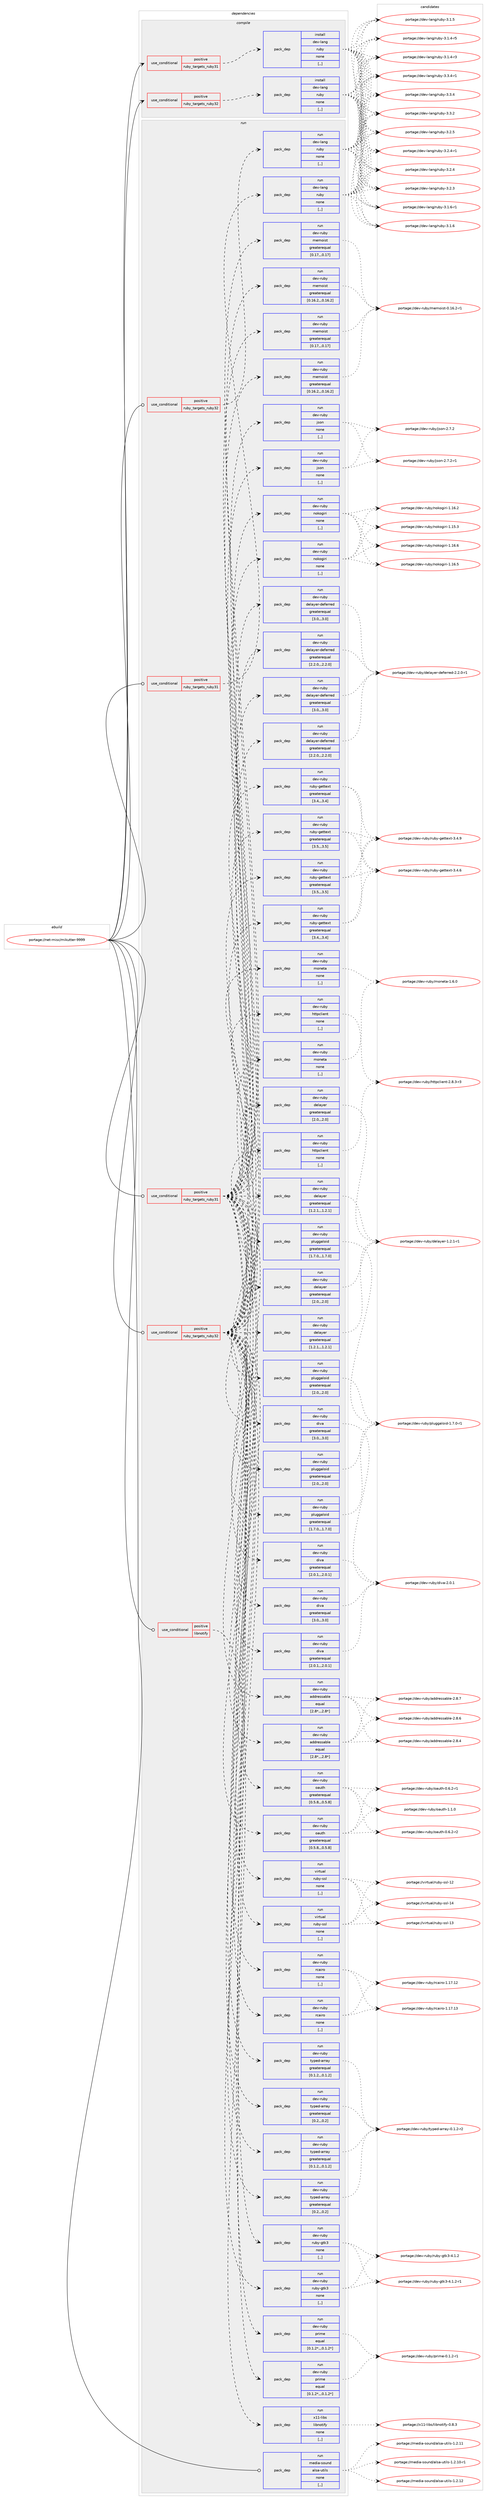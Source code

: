 digraph prolog {

# *************
# Graph options
# *************

newrank=true;
concentrate=true;
compound=true;
graph [rankdir=LR,fontname=Helvetica,fontsize=10,ranksep=1.5];#, ranksep=2.5, nodesep=0.2];
edge  [arrowhead=vee];
node  [fontname=Helvetica,fontsize=10];

# **********
# The ebuild
# **********

subgraph cluster_leftcol {
color=gray;
label=<<i>ebuild</i>>;
id [label="portage://net-misc/mikutter-9999", color=red, width=4, href="../net-misc/mikutter-9999.svg"];
}

# ****************
# The dependencies
# ****************

subgraph cluster_midcol {
color=gray;
label=<<i>dependencies</i>>;
subgraph cluster_compile {
fillcolor="#eeeeee";
style=filled;
label=<<i>compile</i>>;
subgraph cond97879 {
dependency371866 [label=<<TABLE BORDER="0" CELLBORDER="1" CELLSPACING="0" CELLPADDING="4"><TR><TD ROWSPAN="3" CELLPADDING="10">use_conditional</TD></TR><TR><TD>positive</TD></TR><TR><TD>ruby_targets_ruby31</TD></TR></TABLE>>, shape=none, color=red];
subgraph pack271323 {
dependency371867 [label=<<TABLE BORDER="0" CELLBORDER="1" CELLSPACING="0" CELLPADDING="4" WIDTH="220"><TR><TD ROWSPAN="6" CELLPADDING="30">pack_dep</TD></TR><TR><TD WIDTH="110">install</TD></TR><TR><TD>dev-lang</TD></TR><TR><TD>ruby</TD></TR><TR><TD>none</TD></TR><TR><TD>[,,]</TD></TR></TABLE>>, shape=none, color=blue];
}
dependency371866:e -> dependency371867:w [weight=20,style="dashed",arrowhead="vee"];
}
id:e -> dependency371866:w [weight=20,style="solid",arrowhead="vee"];
subgraph cond97880 {
dependency371868 [label=<<TABLE BORDER="0" CELLBORDER="1" CELLSPACING="0" CELLPADDING="4"><TR><TD ROWSPAN="3" CELLPADDING="10">use_conditional</TD></TR><TR><TD>positive</TD></TR><TR><TD>ruby_targets_ruby32</TD></TR></TABLE>>, shape=none, color=red];
subgraph pack271324 {
dependency371869 [label=<<TABLE BORDER="0" CELLBORDER="1" CELLSPACING="0" CELLPADDING="4" WIDTH="220"><TR><TD ROWSPAN="6" CELLPADDING="30">pack_dep</TD></TR><TR><TD WIDTH="110">install</TD></TR><TR><TD>dev-lang</TD></TR><TR><TD>ruby</TD></TR><TR><TD>none</TD></TR><TR><TD>[,,]</TD></TR></TABLE>>, shape=none, color=blue];
}
dependency371868:e -> dependency371869:w [weight=20,style="dashed",arrowhead="vee"];
}
id:e -> dependency371868:w [weight=20,style="solid",arrowhead="vee"];
}
subgraph cluster_compileandrun {
fillcolor="#eeeeee";
style=filled;
label=<<i>compile and run</i>>;
}
subgraph cluster_run {
fillcolor="#eeeeee";
style=filled;
label=<<i>run</i>>;
subgraph cond97881 {
dependency371870 [label=<<TABLE BORDER="0" CELLBORDER="1" CELLSPACING="0" CELLPADDING="4"><TR><TD ROWSPAN="3" CELLPADDING="10">use_conditional</TD></TR><TR><TD>positive</TD></TR><TR><TD>libnotify</TD></TR></TABLE>>, shape=none, color=red];
subgraph pack271325 {
dependency371871 [label=<<TABLE BORDER="0" CELLBORDER="1" CELLSPACING="0" CELLPADDING="4" WIDTH="220"><TR><TD ROWSPAN="6" CELLPADDING="30">pack_dep</TD></TR><TR><TD WIDTH="110">run</TD></TR><TR><TD>x11-libs</TD></TR><TR><TD>libnotify</TD></TR><TR><TD>none</TD></TR><TR><TD>[,,]</TD></TR></TABLE>>, shape=none, color=blue];
}
dependency371870:e -> dependency371871:w [weight=20,style="dashed",arrowhead="vee"];
}
id:e -> dependency371870:w [weight=20,style="solid",arrowhead="odot"];
subgraph cond97882 {
dependency371872 [label=<<TABLE BORDER="0" CELLBORDER="1" CELLSPACING="0" CELLPADDING="4"><TR><TD ROWSPAN="3" CELLPADDING="10">use_conditional</TD></TR><TR><TD>positive</TD></TR><TR><TD>ruby_targets_ruby31</TD></TR></TABLE>>, shape=none, color=red];
subgraph pack271326 {
dependency371873 [label=<<TABLE BORDER="0" CELLBORDER="1" CELLSPACING="0" CELLPADDING="4" WIDTH="220"><TR><TD ROWSPAN="6" CELLPADDING="30">pack_dep</TD></TR><TR><TD WIDTH="110">run</TD></TR><TR><TD>dev-lang</TD></TR><TR><TD>ruby</TD></TR><TR><TD>none</TD></TR><TR><TD>[,,]</TD></TR></TABLE>>, shape=none, color=blue];
}
dependency371872:e -> dependency371873:w [weight=20,style="dashed",arrowhead="vee"];
}
id:e -> dependency371872:w [weight=20,style="solid",arrowhead="odot"];
subgraph cond97883 {
dependency371874 [label=<<TABLE BORDER="0" CELLBORDER="1" CELLSPACING="0" CELLPADDING="4"><TR><TD ROWSPAN="3" CELLPADDING="10">use_conditional</TD></TR><TR><TD>positive</TD></TR><TR><TD>ruby_targets_ruby31</TD></TR></TABLE>>, shape=none, color=red];
subgraph pack271327 {
dependency371875 [label=<<TABLE BORDER="0" CELLBORDER="1" CELLSPACING="0" CELLPADDING="4" WIDTH="220"><TR><TD ROWSPAN="6" CELLPADDING="30">pack_dep</TD></TR><TR><TD WIDTH="110">run</TD></TR><TR><TD>dev-ruby</TD></TR><TR><TD>addressable</TD></TR><TR><TD>equal</TD></TR><TR><TD>[2.8*,,,2.8*]</TD></TR></TABLE>>, shape=none, color=blue];
}
dependency371874:e -> dependency371875:w [weight=20,style="dashed",arrowhead="vee"];
subgraph pack271328 {
dependency371876 [label=<<TABLE BORDER="0" CELLBORDER="1" CELLSPACING="0" CELLPADDING="4" WIDTH="220"><TR><TD ROWSPAN="6" CELLPADDING="30">pack_dep</TD></TR><TR><TD WIDTH="110">run</TD></TR><TR><TD>dev-ruby</TD></TR><TR><TD>delayer</TD></TR><TR><TD>greaterequal</TD></TR><TR><TD>[1.2.1,,,1.2.1]</TD></TR></TABLE>>, shape=none, color=blue];
}
dependency371874:e -> dependency371876:w [weight=20,style="dashed",arrowhead="vee"];
subgraph pack271329 {
dependency371877 [label=<<TABLE BORDER="0" CELLBORDER="1" CELLSPACING="0" CELLPADDING="4" WIDTH="220"><TR><TD ROWSPAN="6" CELLPADDING="30">pack_dep</TD></TR><TR><TD WIDTH="110">run</TD></TR><TR><TD>dev-ruby</TD></TR><TR><TD>delayer</TD></TR><TR><TD>greaterequal</TD></TR><TR><TD>[2.0,,,2.0]</TD></TR></TABLE>>, shape=none, color=blue];
}
dependency371874:e -> dependency371877:w [weight=20,style="dashed",arrowhead="vee"];
subgraph pack271330 {
dependency371878 [label=<<TABLE BORDER="0" CELLBORDER="1" CELLSPACING="0" CELLPADDING="4" WIDTH="220"><TR><TD ROWSPAN="6" CELLPADDING="30">pack_dep</TD></TR><TR><TD WIDTH="110">run</TD></TR><TR><TD>dev-ruby</TD></TR><TR><TD>delayer-deferred</TD></TR><TR><TD>greaterequal</TD></TR><TR><TD>[2.2.0,,,2.2.0]</TD></TR></TABLE>>, shape=none, color=blue];
}
dependency371874:e -> dependency371878:w [weight=20,style="dashed",arrowhead="vee"];
subgraph pack271331 {
dependency371879 [label=<<TABLE BORDER="0" CELLBORDER="1" CELLSPACING="0" CELLPADDING="4" WIDTH="220"><TR><TD ROWSPAN="6" CELLPADDING="30">pack_dep</TD></TR><TR><TD WIDTH="110">run</TD></TR><TR><TD>dev-ruby</TD></TR><TR><TD>delayer-deferred</TD></TR><TR><TD>greaterequal</TD></TR><TR><TD>[3.0,,,3.0]</TD></TR></TABLE>>, shape=none, color=blue];
}
dependency371874:e -> dependency371879:w [weight=20,style="dashed",arrowhead="vee"];
subgraph pack271332 {
dependency371880 [label=<<TABLE BORDER="0" CELLBORDER="1" CELLSPACING="0" CELLPADDING="4" WIDTH="220"><TR><TD ROWSPAN="6" CELLPADDING="30">pack_dep</TD></TR><TR><TD WIDTH="110">run</TD></TR><TR><TD>dev-ruby</TD></TR><TR><TD>diva</TD></TR><TR><TD>greaterequal</TD></TR><TR><TD>[2.0.1,,,2.0.1]</TD></TR></TABLE>>, shape=none, color=blue];
}
dependency371874:e -> dependency371880:w [weight=20,style="dashed",arrowhead="vee"];
subgraph pack271333 {
dependency371881 [label=<<TABLE BORDER="0" CELLBORDER="1" CELLSPACING="0" CELLPADDING="4" WIDTH="220"><TR><TD ROWSPAN="6" CELLPADDING="30">pack_dep</TD></TR><TR><TD WIDTH="110">run</TD></TR><TR><TD>dev-ruby</TD></TR><TR><TD>diva</TD></TR><TR><TD>greaterequal</TD></TR><TR><TD>[3.0,,,3.0]</TD></TR></TABLE>>, shape=none, color=blue];
}
dependency371874:e -> dependency371881:w [weight=20,style="dashed",arrowhead="vee"];
subgraph pack271334 {
dependency371882 [label=<<TABLE BORDER="0" CELLBORDER="1" CELLSPACING="0" CELLPADDING="4" WIDTH="220"><TR><TD ROWSPAN="6" CELLPADDING="30">pack_dep</TD></TR><TR><TD WIDTH="110">run</TD></TR><TR><TD>dev-ruby</TD></TR><TR><TD>httpclient</TD></TR><TR><TD>none</TD></TR><TR><TD>[,,]</TD></TR></TABLE>>, shape=none, color=blue];
}
dependency371874:e -> dependency371882:w [weight=20,style="dashed",arrowhead="vee"];
subgraph pack271335 {
dependency371883 [label=<<TABLE BORDER="0" CELLBORDER="1" CELLSPACING="0" CELLPADDING="4" WIDTH="220"><TR><TD ROWSPAN="6" CELLPADDING="30">pack_dep</TD></TR><TR><TD WIDTH="110">run</TD></TR><TR><TD>dev-ruby</TD></TR><TR><TD>json</TD></TR><TR><TD>none</TD></TR><TR><TD>[,,]</TD></TR></TABLE>>, shape=none, color=blue];
}
dependency371874:e -> dependency371883:w [weight=20,style="dashed",arrowhead="vee"];
subgraph pack271336 {
dependency371884 [label=<<TABLE BORDER="0" CELLBORDER="1" CELLSPACING="0" CELLPADDING="4" WIDTH="220"><TR><TD ROWSPAN="6" CELLPADDING="30">pack_dep</TD></TR><TR><TD WIDTH="110">run</TD></TR><TR><TD>dev-ruby</TD></TR><TR><TD>memoist</TD></TR><TR><TD>greaterequal</TD></TR><TR><TD>[0.16.2,,,0.16.2]</TD></TR></TABLE>>, shape=none, color=blue];
}
dependency371874:e -> dependency371884:w [weight=20,style="dashed",arrowhead="vee"];
subgraph pack271337 {
dependency371885 [label=<<TABLE BORDER="0" CELLBORDER="1" CELLSPACING="0" CELLPADDING="4" WIDTH="220"><TR><TD ROWSPAN="6" CELLPADDING="30">pack_dep</TD></TR><TR><TD WIDTH="110">run</TD></TR><TR><TD>dev-ruby</TD></TR><TR><TD>memoist</TD></TR><TR><TD>greaterequal</TD></TR><TR><TD>[0.17,,,0.17]</TD></TR></TABLE>>, shape=none, color=blue];
}
dependency371874:e -> dependency371885:w [weight=20,style="dashed",arrowhead="vee"];
subgraph pack271338 {
dependency371886 [label=<<TABLE BORDER="0" CELLBORDER="1" CELLSPACING="0" CELLPADDING="4" WIDTH="220"><TR><TD ROWSPAN="6" CELLPADDING="30">pack_dep</TD></TR><TR><TD WIDTH="110">run</TD></TR><TR><TD>dev-ruby</TD></TR><TR><TD>moneta</TD></TR><TR><TD>none</TD></TR><TR><TD>[,,]</TD></TR></TABLE>>, shape=none, color=blue];
}
dependency371874:e -> dependency371886:w [weight=20,style="dashed",arrowhead="vee"];
subgraph pack271339 {
dependency371887 [label=<<TABLE BORDER="0" CELLBORDER="1" CELLSPACING="0" CELLPADDING="4" WIDTH="220"><TR><TD ROWSPAN="6" CELLPADDING="30">pack_dep</TD></TR><TR><TD WIDTH="110">run</TD></TR><TR><TD>dev-ruby</TD></TR><TR><TD>nokogiri</TD></TR><TR><TD>none</TD></TR><TR><TD>[,,]</TD></TR></TABLE>>, shape=none, color=blue];
}
dependency371874:e -> dependency371887:w [weight=20,style="dashed",arrowhead="vee"];
subgraph pack271340 {
dependency371888 [label=<<TABLE BORDER="0" CELLBORDER="1" CELLSPACING="0" CELLPADDING="4" WIDTH="220"><TR><TD ROWSPAN="6" CELLPADDING="30">pack_dep</TD></TR><TR><TD WIDTH="110">run</TD></TR><TR><TD>dev-ruby</TD></TR><TR><TD>oauth</TD></TR><TR><TD>greaterequal</TD></TR><TR><TD>[0.5.8,,,0.5.8]</TD></TR></TABLE>>, shape=none, color=blue];
}
dependency371874:e -> dependency371888:w [weight=20,style="dashed",arrowhead="vee"];
subgraph pack271341 {
dependency371889 [label=<<TABLE BORDER="0" CELLBORDER="1" CELLSPACING="0" CELLPADDING="4" WIDTH="220"><TR><TD ROWSPAN="6" CELLPADDING="30">pack_dep</TD></TR><TR><TD WIDTH="110">run</TD></TR><TR><TD>dev-ruby</TD></TR><TR><TD>pluggaloid</TD></TR><TR><TD>greaterequal</TD></TR><TR><TD>[1.7.0,,,1.7.0]</TD></TR></TABLE>>, shape=none, color=blue];
}
dependency371874:e -> dependency371889:w [weight=20,style="dashed",arrowhead="vee"];
subgraph pack271342 {
dependency371890 [label=<<TABLE BORDER="0" CELLBORDER="1" CELLSPACING="0" CELLPADDING="4" WIDTH="220"><TR><TD ROWSPAN="6" CELLPADDING="30">pack_dep</TD></TR><TR><TD WIDTH="110">run</TD></TR><TR><TD>dev-ruby</TD></TR><TR><TD>pluggaloid</TD></TR><TR><TD>greaterequal</TD></TR><TR><TD>[2.0,,,2.0]</TD></TR></TABLE>>, shape=none, color=blue];
}
dependency371874:e -> dependency371890:w [weight=20,style="dashed",arrowhead="vee"];
subgraph pack271343 {
dependency371891 [label=<<TABLE BORDER="0" CELLBORDER="1" CELLSPACING="0" CELLPADDING="4" WIDTH="220"><TR><TD ROWSPAN="6" CELLPADDING="30">pack_dep</TD></TR><TR><TD WIDTH="110">run</TD></TR><TR><TD>dev-ruby</TD></TR><TR><TD>prime</TD></TR><TR><TD>equal</TD></TR><TR><TD>[0.1.2*,,,0.1.2*]</TD></TR></TABLE>>, shape=none, color=blue];
}
dependency371874:e -> dependency371891:w [weight=20,style="dashed",arrowhead="vee"];
subgraph pack271344 {
dependency371892 [label=<<TABLE BORDER="0" CELLBORDER="1" CELLSPACING="0" CELLPADDING="4" WIDTH="220"><TR><TD ROWSPAN="6" CELLPADDING="30">pack_dep</TD></TR><TR><TD WIDTH="110">run</TD></TR><TR><TD>dev-ruby</TD></TR><TR><TD>rcairo</TD></TR><TR><TD>none</TD></TR><TR><TD>[,,]</TD></TR></TABLE>>, shape=none, color=blue];
}
dependency371874:e -> dependency371892:w [weight=20,style="dashed",arrowhead="vee"];
subgraph pack271345 {
dependency371893 [label=<<TABLE BORDER="0" CELLBORDER="1" CELLSPACING="0" CELLPADDING="4" WIDTH="220"><TR><TD ROWSPAN="6" CELLPADDING="30">pack_dep</TD></TR><TR><TD WIDTH="110">run</TD></TR><TR><TD>dev-ruby</TD></TR><TR><TD>ruby-gettext</TD></TR><TR><TD>greaterequal</TD></TR><TR><TD>[3.4,,,3.4]</TD></TR></TABLE>>, shape=none, color=blue];
}
dependency371874:e -> dependency371893:w [weight=20,style="dashed",arrowhead="vee"];
subgraph pack271346 {
dependency371894 [label=<<TABLE BORDER="0" CELLBORDER="1" CELLSPACING="0" CELLPADDING="4" WIDTH="220"><TR><TD ROWSPAN="6" CELLPADDING="30">pack_dep</TD></TR><TR><TD WIDTH="110">run</TD></TR><TR><TD>dev-ruby</TD></TR><TR><TD>ruby-gettext</TD></TR><TR><TD>greaterequal</TD></TR><TR><TD>[3.5,,,3.5]</TD></TR></TABLE>>, shape=none, color=blue];
}
dependency371874:e -> dependency371894:w [weight=20,style="dashed",arrowhead="vee"];
subgraph pack271347 {
dependency371895 [label=<<TABLE BORDER="0" CELLBORDER="1" CELLSPACING="0" CELLPADDING="4" WIDTH="220"><TR><TD ROWSPAN="6" CELLPADDING="30">pack_dep</TD></TR><TR><TD WIDTH="110">run</TD></TR><TR><TD>dev-ruby</TD></TR><TR><TD>ruby-gtk3</TD></TR><TR><TD>none</TD></TR><TR><TD>[,,]</TD></TR></TABLE>>, shape=none, color=blue];
}
dependency371874:e -> dependency371895:w [weight=20,style="dashed",arrowhead="vee"];
subgraph pack271348 {
dependency371896 [label=<<TABLE BORDER="0" CELLBORDER="1" CELLSPACING="0" CELLPADDING="4" WIDTH="220"><TR><TD ROWSPAN="6" CELLPADDING="30">pack_dep</TD></TR><TR><TD WIDTH="110">run</TD></TR><TR><TD>dev-ruby</TD></TR><TR><TD>typed-array</TD></TR><TR><TD>greaterequal</TD></TR><TR><TD>[0.1.2,,,0.1.2]</TD></TR></TABLE>>, shape=none, color=blue];
}
dependency371874:e -> dependency371896:w [weight=20,style="dashed",arrowhead="vee"];
subgraph pack271349 {
dependency371897 [label=<<TABLE BORDER="0" CELLBORDER="1" CELLSPACING="0" CELLPADDING="4" WIDTH="220"><TR><TD ROWSPAN="6" CELLPADDING="30">pack_dep</TD></TR><TR><TD WIDTH="110">run</TD></TR><TR><TD>dev-ruby</TD></TR><TR><TD>typed-array</TD></TR><TR><TD>greaterequal</TD></TR><TR><TD>[0.2,,,0.2]</TD></TR></TABLE>>, shape=none, color=blue];
}
dependency371874:e -> dependency371897:w [weight=20,style="dashed",arrowhead="vee"];
subgraph pack271350 {
dependency371898 [label=<<TABLE BORDER="0" CELLBORDER="1" CELLSPACING="0" CELLPADDING="4" WIDTH="220"><TR><TD ROWSPAN="6" CELLPADDING="30">pack_dep</TD></TR><TR><TD WIDTH="110">run</TD></TR><TR><TD>virtual</TD></TR><TR><TD>ruby-ssl</TD></TR><TR><TD>none</TD></TR><TR><TD>[,,]</TD></TR></TABLE>>, shape=none, color=blue];
}
dependency371874:e -> dependency371898:w [weight=20,style="dashed",arrowhead="vee"];
}
id:e -> dependency371874:w [weight=20,style="solid",arrowhead="odot"];
subgraph cond97884 {
dependency371899 [label=<<TABLE BORDER="0" CELLBORDER="1" CELLSPACING="0" CELLPADDING="4"><TR><TD ROWSPAN="3" CELLPADDING="10">use_conditional</TD></TR><TR><TD>positive</TD></TR><TR><TD>ruby_targets_ruby32</TD></TR></TABLE>>, shape=none, color=red];
subgraph pack271351 {
dependency371900 [label=<<TABLE BORDER="0" CELLBORDER="1" CELLSPACING="0" CELLPADDING="4" WIDTH="220"><TR><TD ROWSPAN="6" CELLPADDING="30">pack_dep</TD></TR><TR><TD WIDTH="110">run</TD></TR><TR><TD>dev-lang</TD></TR><TR><TD>ruby</TD></TR><TR><TD>none</TD></TR><TR><TD>[,,]</TD></TR></TABLE>>, shape=none, color=blue];
}
dependency371899:e -> dependency371900:w [weight=20,style="dashed",arrowhead="vee"];
}
id:e -> dependency371899:w [weight=20,style="solid",arrowhead="odot"];
subgraph cond97885 {
dependency371901 [label=<<TABLE BORDER="0" CELLBORDER="1" CELLSPACING="0" CELLPADDING="4"><TR><TD ROWSPAN="3" CELLPADDING="10">use_conditional</TD></TR><TR><TD>positive</TD></TR><TR><TD>ruby_targets_ruby32</TD></TR></TABLE>>, shape=none, color=red];
subgraph pack271352 {
dependency371902 [label=<<TABLE BORDER="0" CELLBORDER="1" CELLSPACING="0" CELLPADDING="4" WIDTH="220"><TR><TD ROWSPAN="6" CELLPADDING="30">pack_dep</TD></TR><TR><TD WIDTH="110">run</TD></TR><TR><TD>dev-ruby</TD></TR><TR><TD>addressable</TD></TR><TR><TD>equal</TD></TR><TR><TD>[2.8*,,,2.8*]</TD></TR></TABLE>>, shape=none, color=blue];
}
dependency371901:e -> dependency371902:w [weight=20,style="dashed",arrowhead="vee"];
subgraph pack271353 {
dependency371903 [label=<<TABLE BORDER="0" CELLBORDER="1" CELLSPACING="0" CELLPADDING="4" WIDTH="220"><TR><TD ROWSPAN="6" CELLPADDING="30">pack_dep</TD></TR><TR><TD WIDTH="110">run</TD></TR><TR><TD>dev-ruby</TD></TR><TR><TD>delayer</TD></TR><TR><TD>greaterequal</TD></TR><TR><TD>[1.2.1,,,1.2.1]</TD></TR></TABLE>>, shape=none, color=blue];
}
dependency371901:e -> dependency371903:w [weight=20,style="dashed",arrowhead="vee"];
subgraph pack271354 {
dependency371904 [label=<<TABLE BORDER="0" CELLBORDER="1" CELLSPACING="0" CELLPADDING="4" WIDTH="220"><TR><TD ROWSPAN="6" CELLPADDING="30">pack_dep</TD></TR><TR><TD WIDTH="110">run</TD></TR><TR><TD>dev-ruby</TD></TR><TR><TD>delayer</TD></TR><TR><TD>greaterequal</TD></TR><TR><TD>[2.0,,,2.0]</TD></TR></TABLE>>, shape=none, color=blue];
}
dependency371901:e -> dependency371904:w [weight=20,style="dashed",arrowhead="vee"];
subgraph pack271355 {
dependency371905 [label=<<TABLE BORDER="0" CELLBORDER="1" CELLSPACING="0" CELLPADDING="4" WIDTH="220"><TR><TD ROWSPAN="6" CELLPADDING="30">pack_dep</TD></TR><TR><TD WIDTH="110">run</TD></TR><TR><TD>dev-ruby</TD></TR><TR><TD>delayer-deferred</TD></TR><TR><TD>greaterequal</TD></TR><TR><TD>[2.2.0,,,2.2.0]</TD></TR></TABLE>>, shape=none, color=blue];
}
dependency371901:e -> dependency371905:w [weight=20,style="dashed",arrowhead="vee"];
subgraph pack271356 {
dependency371906 [label=<<TABLE BORDER="0" CELLBORDER="1" CELLSPACING="0" CELLPADDING="4" WIDTH="220"><TR><TD ROWSPAN="6" CELLPADDING="30">pack_dep</TD></TR><TR><TD WIDTH="110">run</TD></TR><TR><TD>dev-ruby</TD></TR><TR><TD>delayer-deferred</TD></TR><TR><TD>greaterequal</TD></TR><TR><TD>[3.0,,,3.0]</TD></TR></TABLE>>, shape=none, color=blue];
}
dependency371901:e -> dependency371906:w [weight=20,style="dashed",arrowhead="vee"];
subgraph pack271357 {
dependency371907 [label=<<TABLE BORDER="0" CELLBORDER="1" CELLSPACING="0" CELLPADDING="4" WIDTH="220"><TR><TD ROWSPAN="6" CELLPADDING="30">pack_dep</TD></TR><TR><TD WIDTH="110">run</TD></TR><TR><TD>dev-ruby</TD></TR><TR><TD>diva</TD></TR><TR><TD>greaterequal</TD></TR><TR><TD>[2.0.1,,,2.0.1]</TD></TR></TABLE>>, shape=none, color=blue];
}
dependency371901:e -> dependency371907:w [weight=20,style="dashed",arrowhead="vee"];
subgraph pack271358 {
dependency371908 [label=<<TABLE BORDER="0" CELLBORDER="1" CELLSPACING="0" CELLPADDING="4" WIDTH="220"><TR><TD ROWSPAN="6" CELLPADDING="30">pack_dep</TD></TR><TR><TD WIDTH="110">run</TD></TR><TR><TD>dev-ruby</TD></TR><TR><TD>diva</TD></TR><TR><TD>greaterequal</TD></TR><TR><TD>[3.0,,,3.0]</TD></TR></TABLE>>, shape=none, color=blue];
}
dependency371901:e -> dependency371908:w [weight=20,style="dashed",arrowhead="vee"];
subgraph pack271359 {
dependency371909 [label=<<TABLE BORDER="0" CELLBORDER="1" CELLSPACING="0" CELLPADDING="4" WIDTH="220"><TR><TD ROWSPAN="6" CELLPADDING="30">pack_dep</TD></TR><TR><TD WIDTH="110">run</TD></TR><TR><TD>dev-ruby</TD></TR><TR><TD>httpclient</TD></TR><TR><TD>none</TD></TR><TR><TD>[,,]</TD></TR></TABLE>>, shape=none, color=blue];
}
dependency371901:e -> dependency371909:w [weight=20,style="dashed",arrowhead="vee"];
subgraph pack271360 {
dependency371910 [label=<<TABLE BORDER="0" CELLBORDER="1" CELLSPACING="0" CELLPADDING="4" WIDTH="220"><TR><TD ROWSPAN="6" CELLPADDING="30">pack_dep</TD></TR><TR><TD WIDTH="110">run</TD></TR><TR><TD>dev-ruby</TD></TR><TR><TD>json</TD></TR><TR><TD>none</TD></TR><TR><TD>[,,]</TD></TR></TABLE>>, shape=none, color=blue];
}
dependency371901:e -> dependency371910:w [weight=20,style="dashed",arrowhead="vee"];
subgraph pack271361 {
dependency371911 [label=<<TABLE BORDER="0" CELLBORDER="1" CELLSPACING="0" CELLPADDING="4" WIDTH="220"><TR><TD ROWSPAN="6" CELLPADDING="30">pack_dep</TD></TR><TR><TD WIDTH="110">run</TD></TR><TR><TD>dev-ruby</TD></TR><TR><TD>memoist</TD></TR><TR><TD>greaterequal</TD></TR><TR><TD>[0.16.2,,,0.16.2]</TD></TR></TABLE>>, shape=none, color=blue];
}
dependency371901:e -> dependency371911:w [weight=20,style="dashed",arrowhead="vee"];
subgraph pack271362 {
dependency371912 [label=<<TABLE BORDER="0" CELLBORDER="1" CELLSPACING="0" CELLPADDING="4" WIDTH="220"><TR><TD ROWSPAN="6" CELLPADDING="30">pack_dep</TD></TR><TR><TD WIDTH="110">run</TD></TR><TR><TD>dev-ruby</TD></TR><TR><TD>memoist</TD></TR><TR><TD>greaterequal</TD></TR><TR><TD>[0.17,,,0.17]</TD></TR></TABLE>>, shape=none, color=blue];
}
dependency371901:e -> dependency371912:w [weight=20,style="dashed",arrowhead="vee"];
subgraph pack271363 {
dependency371913 [label=<<TABLE BORDER="0" CELLBORDER="1" CELLSPACING="0" CELLPADDING="4" WIDTH="220"><TR><TD ROWSPAN="6" CELLPADDING="30">pack_dep</TD></TR><TR><TD WIDTH="110">run</TD></TR><TR><TD>dev-ruby</TD></TR><TR><TD>moneta</TD></TR><TR><TD>none</TD></TR><TR><TD>[,,]</TD></TR></TABLE>>, shape=none, color=blue];
}
dependency371901:e -> dependency371913:w [weight=20,style="dashed",arrowhead="vee"];
subgraph pack271364 {
dependency371914 [label=<<TABLE BORDER="0" CELLBORDER="1" CELLSPACING="0" CELLPADDING="4" WIDTH="220"><TR><TD ROWSPAN="6" CELLPADDING="30">pack_dep</TD></TR><TR><TD WIDTH="110">run</TD></TR><TR><TD>dev-ruby</TD></TR><TR><TD>nokogiri</TD></TR><TR><TD>none</TD></TR><TR><TD>[,,]</TD></TR></TABLE>>, shape=none, color=blue];
}
dependency371901:e -> dependency371914:w [weight=20,style="dashed",arrowhead="vee"];
subgraph pack271365 {
dependency371915 [label=<<TABLE BORDER="0" CELLBORDER="1" CELLSPACING="0" CELLPADDING="4" WIDTH="220"><TR><TD ROWSPAN="6" CELLPADDING="30">pack_dep</TD></TR><TR><TD WIDTH="110">run</TD></TR><TR><TD>dev-ruby</TD></TR><TR><TD>oauth</TD></TR><TR><TD>greaterequal</TD></TR><TR><TD>[0.5.8,,,0.5.8]</TD></TR></TABLE>>, shape=none, color=blue];
}
dependency371901:e -> dependency371915:w [weight=20,style="dashed",arrowhead="vee"];
subgraph pack271366 {
dependency371916 [label=<<TABLE BORDER="0" CELLBORDER="1" CELLSPACING="0" CELLPADDING="4" WIDTH="220"><TR><TD ROWSPAN="6" CELLPADDING="30">pack_dep</TD></TR><TR><TD WIDTH="110">run</TD></TR><TR><TD>dev-ruby</TD></TR><TR><TD>pluggaloid</TD></TR><TR><TD>greaterequal</TD></TR><TR><TD>[1.7.0,,,1.7.0]</TD></TR></TABLE>>, shape=none, color=blue];
}
dependency371901:e -> dependency371916:w [weight=20,style="dashed",arrowhead="vee"];
subgraph pack271367 {
dependency371917 [label=<<TABLE BORDER="0" CELLBORDER="1" CELLSPACING="0" CELLPADDING="4" WIDTH="220"><TR><TD ROWSPAN="6" CELLPADDING="30">pack_dep</TD></TR><TR><TD WIDTH="110">run</TD></TR><TR><TD>dev-ruby</TD></TR><TR><TD>pluggaloid</TD></TR><TR><TD>greaterequal</TD></TR><TR><TD>[2.0,,,2.0]</TD></TR></TABLE>>, shape=none, color=blue];
}
dependency371901:e -> dependency371917:w [weight=20,style="dashed",arrowhead="vee"];
subgraph pack271368 {
dependency371918 [label=<<TABLE BORDER="0" CELLBORDER="1" CELLSPACING="0" CELLPADDING="4" WIDTH="220"><TR><TD ROWSPAN="6" CELLPADDING="30">pack_dep</TD></TR><TR><TD WIDTH="110">run</TD></TR><TR><TD>dev-ruby</TD></TR><TR><TD>prime</TD></TR><TR><TD>equal</TD></TR><TR><TD>[0.1.2*,,,0.1.2*]</TD></TR></TABLE>>, shape=none, color=blue];
}
dependency371901:e -> dependency371918:w [weight=20,style="dashed",arrowhead="vee"];
subgraph pack271369 {
dependency371919 [label=<<TABLE BORDER="0" CELLBORDER="1" CELLSPACING="0" CELLPADDING="4" WIDTH="220"><TR><TD ROWSPAN="6" CELLPADDING="30">pack_dep</TD></TR><TR><TD WIDTH="110">run</TD></TR><TR><TD>dev-ruby</TD></TR><TR><TD>rcairo</TD></TR><TR><TD>none</TD></TR><TR><TD>[,,]</TD></TR></TABLE>>, shape=none, color=blue];
}
dependency371901:e -> dependency371919:w [weight=20,style="dashed",arrowhead="vee"];
subgraph pack271370 {
dependency371920 [label=<<TABLE BORDER="0" CELLBORDER="1" CELLSPACING="0" CELLPADDING="4" WIDTH="220"><TR><TD ROWSPAN="6" CELLPADDING="30">pack_dep</TD></TR><TR><TD WIDTH="110">run</TD></TR><TR><TD>dev-ruby</TD></TR><TR><TD>ruby-gettext</TD></TR><TR><TD>greaterequal</TD></TR><TR><TD>[3.4,,,3.4]</TD></TR></TABLE>>, shape=none, color=blue];
}
dependency371901:e -> dependency371920:w [weight=20,style="dashed",arrowhead="vee"];
subgraph pack271371 {
dependency371921 [label=<<TABLE BORDER="0" CELLBORDER="1" CELLSPACING="0" CELLPADDING="4" WIDTH="220"><TR><TD ROWSPAN="6" CELLPADDING="30">pack_dep</TD></TR><TR><TD WIDTH="110">run</TD></TR><TR><TD>dev-ruby</TD></TR><TR><TD>ruby-gettext</TD></TR><TR><TD>greaterequal</TD></TR><TR><TD>[3.5,,,3.5]</TD></TR></TABLE>>, shape=none, color=blue];
}
dependency371901:e -> dependency371921:w [weight=20,style="dashed",arrowhead="vee"];
subgraph pack271372 {
dependency371922 [label=<<TABLE BORDER="0" CELLBORDER="1" CELLSPACING="0" CELLPADDING="4" WIDTH="220"><TR><TD ROWSPAN="6" CELLPADDING="30">pack_dep</TD></TR><TR><TD WIDTH="110">run</TD></TR><TR><TD>dev-ruby</TD></TR><TR><TD>ruby-gtk3</TD></TR><TR><TD>none</TD></TR><TR><TD>[,,]</TD></TR></TABLE>>, shape=none, color=blue];
}
dependency371901:e -> dependency371922:w [weight=20,style="dashed",arrowhead="vee"];
subgraph pack271373 {
dependency371923 [label=<<TABLE BORDER="0" CELLBORDER="1" CELLSPACING="0" CELLPADDING="4" WIDTH="220"><TR><TD ROWSPAN="6" CELLPADDING="30">pack_dep</TD></TR><TR><TD WIDTH="110">run</TD></TR><TR><TD>dev-ruby</TD></TR><TR><TD>typed-array</TD></TR><TR><TD>greaterequal</TD></TR><TR><TD>[0.1.2,,,0.1.2]</TD></TR></TABLE>>, shape=none, color=blue];
}
dependency371901:e -> dependency371923:w [weight=20,style="dashed",arrowhead="vee"];
subgraph pack271374 {
dependency371924 [label=<<TABLE BORDER="0" CELLBORDER="1" CELLSPACING="0" CELLPADDING="4" WIDTH="220"><TR><TD ROWSPAN="6" CELLPADDING="30">pack_dep</TD></TR><TR><TD WIDTH="110">run</TD></TR><TR><TD>dev-ruby</TD></TR><TR><TD>typed-array</TD></TR><TR><TD>greaterequal</TD></TR><TR><TD>[0.2,,,0.2]</TD></TR></TABLE>>, shape=none, color=blue];
}
dependency371901:e -> dependency371924:w [weight=20,style="dashed",arrowhead="vee"];
subgraph pack271375 {
dependency371925 [label=<<TABLE BORDER="0" CELLBORDER="1" CELLSPACING="0" CELLPADDING="4" WIDTH="220"><TR><TD ROWSPAN="6" CELLPADDING="30">pack_dep</TD></TR><TR><TD WIDTH="110">run</TD></TR><TR><TD>virtual</TD></TR><TR><TD>ruby-ssl</TD></TR><TR><TD>none</TD></TR><TR><TD>[,,]</TD></TR></TABLE>>, shape=none, color=blue];
}
dependency371901:e -> dependency371925:w [weight=20,style="dashed",arrowhead="vee"];
}
id:e -> dependency371901:w [weight=20,style="solid",arrowhead="odot"];
subgraph pack271376 {
dependency371926 [label=<<TABLE BORDER="0" CELLBORDER="1" CELLSPACING="0" CELLPADDING="4" WIDTH="220"><TR><TD ROWSPAN="6" CELLPADDING="30">pack_dep</TD></TR><TR><TD WIDTH="110">run</TD></TR><TR><TD>media-sound</TD></TR><TR><TD>alsa-utils</TD></TR><TR><TD>none</TD></TR><TR><TD>[,,]</TD></TR></TABLE>>, shape=none, color=blue];
}
id:e -> dependency371926:w [weight=20,style="solid",arrowhead="odot"];
}
}

# **************
# The candidates
# **************

subgraph cluster_choices {
rank=same;
color=gray;
label=<<i>candidates</i>>;

subgraph choice271323 {
color=black;
nodesep=1;
choice100101118451089711010347114117981214551465146524511449 [label="portage://dev-lang/ruby-3.3.4-r1", color=red, width=4,href="../dev-lang/ruby-3.3.4-r1.svg"];
choice10010111845108971101034711411798121455146514652 [label="portage://dev-lang/ruby-3.3.4", color=red, width=4,href="../dev-lang/ruby-3.3.4.svg"];
choice10010111845108971101034711411798121455146514650 [label="portage://dev-lang/ruby-3.3.2", color=red, width=4,href="../dev-lang/ruby-3.3.2.svg"];
choice10010111845108971101034711411798121455146504653 [label="portage://dev-lang/ruby-3.2.5", color=red, width=4,href="../dev-lang/ruby-3.2.5.svg"];
choice100101118451089711010347114117981214551465046524511449 [label="portage://dev-lang/ruby-3.2.4-r1", color=red, width=4,href="../dev-lang/ruby-3.2.4-r1.svg"];
choice10010111845108971101034711411798121455146504652 [label="portage://dev-lang/ruby-3.2.4", color=red, width=4,href="../dev-lang/ruby-3.2.4.svg"];
choice10010111845108971101034711411798121455146504651 [label="portage://dev-lang/ruby-3.2.3", color=red, width=4,href="../dev-lang/ruby-3.2.3.svg"];
choice100101118451089711010347114117981214551464946544511449 [label="portage://dev-lang/ruby-3.1.6-r1", color=red, width=4,href="../dev-lang/ruby-3.1.6-r1.svg"];
choice10010111845108971101034711411798121455146494654 [label="portage://dev-lang/ruby-3.1.6", color=red, width=4,href="../dev-lang/ruby-3.1.6.svg"];
choice10010111845108971101034711411798121455146494653 [label="portage://dev-lang/ruby-3.1.5", color=red, width=4,href="../dev-lang/ruby-3.1.5.svg"];
choice100101118451089711010347114117981214551464946524511453 [label="portage://dev-lang/ruby-3.1.4-r5", color=red, width=4,href="../dev-lang/ruby-3.1.4-r5.svg"];
choice100101118451089711010347114117981214551464946524511451 [label="portage://dev-lang/ruby-3.1.4-r3", color=red, width=4,href="../dev-lang/ruby-3.1.4-r3.svg"];
dependency371867:e -> choice100101118451089711010347114117981214551465146524511449:w [style=dotted,weight="100"];
dependency371867:e -> choice10010111845108971101034711411798121455146514652:w [style=dotted,weight="100"];
dependency371867:e -> choice10010111845108971101034711411798121455146514650:w [style=dotted,weight="100"];
dependency371867:e -> choice10010111845108971101034711411798121455146504653:w [style=dotted,weight="100"];
dependency371867:e -> choice100101118451089711010347114117981214551465046524511449:w [style=dotted,weight="100"];
dependency371867:e -> choice10010111845108971101034711411798121455146504652:w [style=dotted,weight="100"];
dependency371867:e -> choice10010111845108971101034711411798121455146504651:w [style=dotted,weight="100"];
dependency371867:e -> choice100101118451089711010347114117981214551464946544511449:w [style=dotted,weight="100"];
dependency371867:e -> choice10010111845108971101034711411798121455146494654:w [style=dotted,weight="100"];
dependency371867:e -> choice10010111845108971101034711411798121455146494653:w [style=dotted,weight="100"];
dependency371867:e -> choice100101118451089711010347114117981214551464946524511453:w [style=dotted,weight="100"];
dependency371867:e -> choice100101118451089711010347114117981214551464946524511451:w [style=dotted,weight="100"];
}
subgraph choice271324 {
color=black;
nodesep=1;
choice100101118451089711010347114117981214551465146524511449 [label="portage://dev-lang/ruby-3.3.4-r1", color=red, width=4,href="../dev-lang/ruby-3.3.4-r1.svg"];
choice10010111845108971101034711411798121455146514652 [label="portage://dev-lang/ruby-3.3.4", color=red, width=4,href="../dev-lang/ruby-3.3.4.svg"];
choice10010111845108971101034711411798121455146514650 [label="portage://dev-lang/ruby-3.3.2", color=red, width=4,href="../dev-lang/ruby-3.3.2.svg"];
choice10010111845108971101034711411798121455146504653 [label="portage://dev-lang/ruby-3.2.5", color=red, width=4,href="../dev-lang/ruby-3.2.5.svg"];
choice100101118451089711010347114117981214551465046524511449 [label="portage://dev-lang/ruby-3.2.4-r1", color=red, width=4,href="../dev-lang/ruby-3.2.4-r1.svg"];
choice10010111845108971101034711411798121455146504652 [label="portage://dev-lang/ruby-3.2.4", color=red, width=4,href="../dev-lang/ruby-3.2.4.svg"];
choice10010111845108971101034711411798121455146504651 [label="portage://dev-lang/ruby-3.2.3", color=red, width=4,href="../dev-lang/ruby-3.2.3.svg"];
choice100101118451089711010347114117981214551464946544511449 [label="portage://dev-lang/ruby-3.1.6-r1", color=red, width=4,href="../dev-lang/ruby-3.1.6-r1.svg"];
choice10010111845108971101034711411798121455146494654 [label="portage://dev-lang/ruby-3.1.6", color=red, width=4,href="../dev-lang/ruby-3.1.6.svg"];
choice10010111845108971101034711411798121455146494653 [label="portage://dev-lang/ruby-3.1.5", color=red, width=4,href="../dev-lang/ruby-3.1.5.svg"];
choice100101118451089711010347114117981214551464946524511453 [label="portage://dev-lang/ruby-3.1.4-r5", color=red, width=4,href="../dev-lang/ruby-3.1.4-r5.svg"];
choice100101118451089711010347114117981214551464946524511451 [label="portage://dev-lang/ruby-3.1.4-r3", color=red, width=4,href="../dev-lang/ruby-3.1.4-r3.svg"];
dependency371869:e -> choice100101118451089711010347114117981214551465146524511449:w [style=dotted,weight="100"];
dependency371869:e -> choice10010111845108971101034711411798121455146514652:w [style=dotted,weight="100"];
dependency371869:e -> choice10010111845108971101034711411798121455146514650:w [style=dotted,weight="100"];
dependency371869:e -> choice10010111845108971101034711411798121455146504653:w [style=dotted,weight="100"];
dependency371869:e -> choice100101118451089711010347114117981214551465046524511449:w [style=dotted,weight="100"];
dependency371869:e -> choice10010111845108971101034711411798121455146504652:w [style=dotted,weight="100"];
dependency371869:e -> choice10010111845108971101034711411798121455146504651:w [style=dotted,weight="100"];
dependency371869:e -> choice100101118451089711010347114117981214551464946544511449:w [style=dotted,weight="100"];
dependency371869:e -> choice10010111845108971101034711411798121455146494654:w [style=dotted,weight="100"];
dependency371869:e -> choice10010111845108971101034711411798121455146494653:w [style=dotted,weight="100"];
dependency371869:e -> choice100101118451089711010347114117981214551464946524511453:w [style=dotted,weight="100"];
dependency371869:e -> choice100101118451089711010347114117981214551464946524511451:w [style=dotted,weight="100"];
}
subgraph choice271325 {
color=black;
nodesep=1;
choice120494945108105981154710810598110111116105102121454846564651 [label="portage://x11-libs/libnotify-0.8.3", color=red, width=4,href="../x11-libs/libnotify-0.8.3.svg"];
dependency371871:e -> choice120494945108105981154710810598110111116105102121454846564651:w [style=dotted,weight="100"];
}
subgraph choice271326 {
color=black;
nodesep=1;
choice100101118451089711010347114117981214551465146524511449 [label="portage://dev-lang/ruby-3.3.4-r1", color=red, width=4,href="../dev-lang/ruby-3.3.4-r1.svg"];
choice10010111845108971101034711411798121455146514652 [label="portage://dev-lang/ruby-3.3.4", color=red, width=4,href="../dev-lang/ruby-3.3.4.svg"];
choice10010111845108971101034711411798121455146514650 [label="portage://dev-lang/ruby-3.3.2", color=red, width=4,href="../dev-lang/ruby-3.3.2.svg"];
choice10010111845108971101034711411798121455146504653 [label="portage://dev-lang/ruby-3.2.5", color=red, width=4,href="../dev-lang/ruby-3.2.5.svg"];
choice100101118451089711010347114117981214551465046524511449 [label="portage://dev-lang/ruby-3.2.4-r1", color=red, width=4,href="../dev-lang/ruby-3.2.4-r1.svg"];
choice10010111845108971101034711411798121455146504652 [label="portage://dev-lang/ruby-3.2.4", color=red, width=4,href="../dev-lang/ruby-3.2.4.svg"];
choice10010111845108971101034711411798121455146504651 [label="portage://dev-lang/ruby-3.2.3", color=red, width=4,href="../dev-lang/ruby-3.2.3.svg"];
choice100101118451089711010347114117981214551464946544511449 [label="portage://dev-lang/ruby-3.1.6-r1", color=red, width=4,href="../dev-lang/ruby-3.1.6-r1.svg"];
choice10010111845108971101034711411798121455146494654 [label="portage://dev-lang/ruby-3.1.6", color=red, width=4,href="../dev-lang/ruby-3.1.6.svg"];
choice10010111845108971101034711411798121455146494653 [label="portage://dev-lang/ruby-3.1.5", color=red, width=4,href="../dev-lang/ruby-3.1.5.svg"];
choice100101118451089711010347114117981214551464946524511453 [label="portage://dev-lang/ruby-3.1.4-r5", color=red, width=4,href="../dev-lang/ruby-3.1.4-r5.svg"];
choice100101118451089711010347114117981214551464946524511451 [label="portage://dev-lang/ruby-3.1.4-r3", color=red, width=4,href="../dev-lang/ruby-3.1.4-r3.svg"];
dependency371873:e -> choice100101118451089711010347114117981214551465146524511449:w [style=dotted,weight="100"];
dependency371873:e -> choice10010111845108971101034711411798121455146514652:w [style=dotted,weight="100"];
dependency371873:e -> choice10010111845108971101034711411798121455146514650:w [style=dotted,weight="100"];
dependency371873:e -> choice10010111845108971101034711411798121455146504653:w [style=dotted,weight="100"];
dependency371873:e -> choice100101118451089711010347114117981214551465046524511449:w [style=dotted,weight="100"];
dependency371873:e -> choice10010111845108971101034711411798121455146504652:w [style=dotted,weight="100"];
dependency371873:e -> choice10010111845108971101034711411798121455146504651:w [style=dotted,weight="100"];
dependency371873:e -> choice100101118451089711010347114117981214551464946544511449:w [style=dotted,weight="100"];
dependency371873:e -> choice10010111845108971101034711411798121455146494654:w [style=dotted,weight="100"];
dependency371873:e -> choice10010111845108971101034711411798121455146494653:w [style=dotted,weight="100"];
dependency371873:e -> choice100101118451089711010347114117981214551464946524511453:w [style=dotted,weight="100"];
dependency371873:e -> choice100101118451089711010347114117981214551464946524511451:w [style=dotted,weight="100"];
}
subgraph choice271327 {
color=black;
nodesep=1;
choice100101118451141179812147971001001141011151159798108101455046564655 [label="portage://dev-ruby/addressable-2.8.7", color=red, width=4,href="../dev-ruby/addressable-2.8.7.svg"];
choice100101118451141179812147971001001141011151159798108101455046564654 [label="portage://dev-ruby/addressable-2.8.6", color=red, width=4,href="../dev-ruby/addressable-2.8.6.svg"];
choice100101118451141179812147971001001141011151159798108101455046564652 [label="portage://dev-ruby/addressable-2.8.4", color=red, width=4,href="../dev-ruby/addressable-2.8.4.svg"];
dependency371875:e -> choice100101118451141179812147971001001141011151159798108101455046564655:w [style=dotted,weight="100"];
dependency371875:e -> choice100101118451141179812147971001001141011151159798108101455046564654:w [style=dotted,weight="100"];
dependency371875:e -> choice100101118451141179812147971001001141011151159798108101455046564652:w [style=dotted,weight="100"];
}
subgraph choice271328 {
color=black;
nodesep=1;
choice100101118451141179812147100101108971211011144549465046494511449 [label="portage://dev-ruby/delayer-1.2.1-r1", color=red, width=4,href="../dev-ruby/delayer-1.2.1-r1.svg"];
dependency371876:e -> choice100101118451141179812147100101108971211011144549465046494511449:w [style=dotted,weight="100"];
}
subgraph choice271329 {
color=black;
nodesep=1;
choice100101118451141179812147100101108971211011144549465046494511449 [label="portage://dev-ruby/delayer-1.2.1-r1", color=red, width=4,href="../dev-ruby/delayer-1.2.1-r1.svg"];
dependency371877:e -> choice100101118451141179812147100101108971211011144549465046494511449:w [style=dotted,weight="100"];
}
subgraph choice271330 {
color=black;
nodesep=1;
choice10010111845114117981214710010110897121101114451001011021011141141011004550465046484511449 [label="portage://dev-ruby/delayer-deferred-2.2.0-r1", color=red, width=4,href="../dev-ruby/delayer-deferred-2.2.0-r1.svg"];
dependency371878:e -> choice10010111845114117981214710010110897121101114451001011021011141141011004550465046484511449:w [style=dotted,weight="100"];
}
subgraph choice271331 {
color=black;
nodesep=1;
choice10010111845114117981214710010110897121101114451001011021011141141011004550465046484511449 [label="portage://dev-ruby/delayer-deferred-2.2.0-r1", color=red, width=4,href="../dev-ruby/delayer-deferred-2.2.0-r1.svg"];
dependency371879:e -> choice10010111845114117981214710010110897121101114451001011021011141141011004550465046484511449:w [style=dotted,weight="100"];
}
subgraph choice271332 {
color=black;
nodesep=1;
choice10010111845114117981214710010511897455046484649 [label="portage://dev-ruby/diva-2.0.1", color=red, width=4,href="../dev-ruby/diva-2.0.1.svg"];
dependency371880:e -> choice10010111845114117981214710010511897455046484649:w [style=dotted,weight="100"];
}
subgraph choice271333 {
color=black;
nodesep=1;
choice10010111845114117981214710010511897455046484649 [label="portage://dev-ruby/diva-2.0.1", color=red, width=4,href="../dev-ruby/diva-2.0.1.svg"];
dependency371881:e -> choice10010111845114117981214710010511897455046484649:w [style=dotted,weight="100"];
}
subgraph choice271334 {
color=black;
nodesep=1;
choice100101118451141179812147104116116112991081051011101164550465646514511451 [label="portage://dev-ruby/httpclient-2.8.3-r3", color=red, width=4,href="../dev-ruby/httpclient-2.8.3-r3.svg"];
dependency371882:e -> choice100101118451141179812147104116116112991081051011101164550465646514511451:w [style=dotted,weight="100"];
}
subgraph choice271335 {
color=black;
nodesep=1;
choice1001011184511411798121471061151111104550465546504511449 [label="portage://dev-ruby/json-2.7.2-r1", color=red, width=4,href="../dev-ruby/json-2.7.2-r1.svg"];
choice100101118451141179812147106115111110455046554650 [label="portage://dev-ruby/json-2.7.2", color=red, width=4,href="../dev-ruby/json-2.7.2.svg"];
dependency371883:e -> choice1001011184511411798121471061151111104550465546504511449:w [style=dotted,weight="100"];
dependency371883:e -> choice100101118451141179812147106115111110455046554650:w [style=dotted,weight="100"];
}
subgraph choice271336 {
color=black;
nodesep=1;
choice100101118451141179812147109101109111105115116454846495446504511449 [label="portage://dev-ruby/memoist-0.16.2-r1", color=red, width=4,href="../dev-ruby/memoist-0.16.2-r1.svg"];
dependency371884:e -> choice100101118451141179812147109101109111105115116454846495446504511449:w [style=dotted,weight="100"];
}
subgraph choice271337 {
color=black;
nodesep=1;
choice100101118451141179812147109101109111105115116454846495446504511449 [label="portage://dev-ruby/memoist-0.16.2-r1", color=red, width=4,href="../dev-ruby/memoist-0.16.2-r1.svg"];
dependency371885:e -> choice100101118451141179812147109101109111105115116454846495446504511449:w [style=dotted,weight="100"];
}
subgraph choice271338 {
color=black;
nodesep=1;
choice10010111845114117981214710911111010111697454946544648 [label="portage://dev-ruby/moneta-1.6.0", color=red, width=4,href="../dev-ruby/moneta-1.6.0.svg"];
dependency371886:e -> choice10010111845114117981214710911111010111697454946544648:w [style=dotted,weight="100"];
}
subgraph choice271339 {
color=black;
nodesep=1;
choice10010111845114117981214711011110711110310511410545494649544654 [label="portage://dev-ruby/nokogiri-1.16.6", color=red, width=4,href="../dev-ruby/nokogiri-1.16.6.svg"];
choice10010111845114117981214711011110711110310511410545494649544653 [label="portage://dev-ruby/nokogiri-1.16.5", color=red, width=4,href="../dev-ruby/nokogiri-1.16.5.svg"];
choice10010111845114117981214711011110711110310511410545494649544650 [label="portage://dev-ruby/nokogiri-1.16.2", color=red, width=4,href="../dev-ruby/nokogiri-1.16.2.svg"];
choice10010111845114117981214711011110711110310511410545494649534651 [label="portage://dev-ruby/nokogiri-1.15.3", color=red, width=4,href="../dev-ruby/nokogiri-1.15.3.svg"];
dependency371887:e -> choice10010111845114117981214711011110711110310511410545494649544654:w [style=dotted,weight="100"];
dependency371887:e -> choice10010111845114117981214711011110711110310511410545494649544653:w [style=dotted,weight="100"];
dependency371887:e -> choice10010111845114117981214711011110711110310511410545494649544650:w [style=dotted,weight="100"];
dependency371887:e -> choice10010111845114117981214711011110711110310511410545494649534651:w [style=dotted,weight="100"];
}
subgraph choice271340 {
color=black;
nodesep=1;
choice10010111845114117981214711197117116104454946494648 [label="portage://dev-ruby/oauth-1.1.0", color=red, width=4,href="../dev-ruby/oauth-1.1.0.svg"];
choice100101118451141179812147111971171161044548465446504511450 [label="portage://dev-ruby/oauth-0.6.2-r2", color=red, width=4,href="../dev-ruby/oauth-0.6.2-r2.svg"];
choice100101118451141179812147111971171161044548465446504511449 [label="portage://dev-ruby/oauth-0.6.2-r1", color=red, width=4,href="../dev-ruby/oauth-0.6.2-r1.svg"];
dependency371888:e -> choice10010111845114117981214711197117116104454946494648:w [style=dotted,weight="100"];
dependency371888:e -> choice100101118451141179812147111971171161044548465446504511450:w [style=dotted,weight="100"];
dependency371888:e -> choice100101118451141179812147111971171161044548465446504511449:w [style=dotted,weight="100"];
}
subgraph choice271341 {
color=black;
nodesep=1;
choice100101118451141179812147112108117103103971081111051004549465546484511449 [label="portage://dev-ruby/pluggaloid-1.7.0-r1", color=red, width=4,href="../dev-ruby/pluggaloid-1.7.0-r1.svg"];
dependency371889:e -> choice100101118451141179812147112108117103103971081111051004549465546484511449:w [style=dotted,weight="100"];
}
subgraph choice271342 {
color=black;
nodesep=1;
choice100101118451141179812147112108117103103971081111051004549465546484511449 [label="portage://dev-ruby/pluggaloid-1.7.0-r1", color=red, width=4,href="../dev-ruby/pluggaloid-1.7.0-r1.svg"];
dependency371890:e -> choice100101118451141179812147112108117103103971081111051004549465546484511449:w [style=dotted,weight="100"];
}
subgraph choice271343 {
color=black;
nodesep=1;
choice1001011184511411798121471121141051091014548464946504511449 [label="portage://dev-ruby/prime-0.1.2-r1", color=red, width=4,href="../dev-ruby/prime-0.1.2-r1.svg"];
dependency371891:e -> choice1001011184511411798121471121141051091014548464946504511449:w [style=dotted,weight="100"];
}
subgraph choice271344 {
color=black;
nodesep=1;
choice10010111845114117981214711499971051141114549464955464951 [label="portage://dev-ruby/rcairo-1.17.13", color=red, width=4,href="../dev-ruby/rcairo-1.17.13.svg"];
choice10010111845114117981214711499971051141114549464955464950 [label="portage://dev-ruby/rcairo-1.17.12", color=red, width=4,href="../dev-ruby/rcairo-1.17.12.svg"];
dependency371892:e -> choice10010111845114117981214711499971051141114549464955464951:w [style=dotted,weight="100"];
dependency371892:e -> choice10010111845114117981214711499971051141114549464955464950:w [style=dotted,weight="100"];
}
subgraph choice271345 {
color=black;
nodesep=1;
choice1001011184511411798121471141179812145103101116116101120116455146524657 [label="portage://dev-ruby/ruby-gettext-3.4.9", color=red, width=4,href="../dev-ruby/ruby-gettext-3.4.9.svg"];
choice1001011184511411798121471141179812145103101116116101120116455146524654 [label="portage://dev-ruby/ruby-gettext-3.4.6", color=red, width=4,href="../dev-ruby/ruby-gettext-3.4.6.svg"];
dependency371893:e -> choice1001011184511411798121471141179812145103101116116101120116455146524657:w [style=dotted,weight="100"];
dependency371893:e -> choice1001011184511411798121471141179812145103101116116101120116455146524654:w [style=dotted,weight="100"];
}
subgraph choice271346 {
color=black;
nodesep=1;
choice1001011184511411798121471141179812145103101116116101120116455146524657 [label="portage://dev-ruby/ruby-gettext-3.4.9", color=red, width=4,href="../dev-ruby/ruby-gettext-3.4.9.svg"];
choice1001011184511411798121471141179812145103101116116101120116455146524654 [label="portage://dev-ruby/ruby-gettext-3.4.6", color=red, width=4,href="../dev-ruby/ruby-gettext-3.4.6.svg"];
dependency371894:e -> choice1001011184511411798121471141179812145103101116116101120116455146524657:w [style=dotted,weight="100"];
dependency371894:e -> choice1001011184511411798121471141179812145103101116116101120116455146524654:w [style=dotted,weight="100"];
}
subgraph choice271347 {
color=black;
nodesep=1;
choice1001011184511411798121471141179812145103116107514552464946504511449 [label="portage://dev-ruby/ruby-gtk3-4.1.2-r1", color=red, width=4,href="../dev-ruby/ruby-gtk3-4.1.2-r1.svg"];
choice100101118451141179812147114117981214510311610751455246494650 [label="portage://dev-ruby/ruby-gtk3-4.1.2", color=red, width=4,href="../dev-ruby/ruby-gtk3-4.1.2.svg"];
dependency371895:e -> choice1001011184511411798121471141179812145103116107514552464946504511449:w [style=dotted,weight="100"];
dependency371895:e -> choice100101118451141179812147114117981214510311610751455246494650:w [style=dotted,weight="100"];
}
subgraph choice271348 {
color=black;
nodesep=1;
choice1001011184511411798121471161211121011004597114114971214548464946504511450 [label="portage://dev-ruby/typed-array-0.1.2-r2", color=red, width=4,href="../dev-ruby/typed-array-0.1.2-r2.svg"];
dependency371896:e -> choice1001011184511411798121471161211121011004597114114971214548464946504511450:w [style=dotted,weight="100"];
}
subgraph choice271349 {
color=black;
nodesep=1;
choice1001011184511411798121471161211121011004597114114971214548464946504511450 [label="portage://dev-ruby/typed-array-0.1.2-r2", color=red, width=4,href="../dev-ruby/typed-array-0.1.2-r2.svg"];
dependency371897:e -> choice1001011184511411798121471161211121011004597114114971214548464946504511450:w [style=dotted,weight="100"];
}
subgraph choice271350 {
color=black;
nodesep=1;
choice11810511411611797108471141179812145115115108454952 [label="portage://virtual/ruby-ssl-14", color=red, width=4,href="../virtual/ruby-ssl-14.svg"];
choice11810511411611797108471141179812145115115108454951 [label="portage://virtual/ruby-ssl-13", color=red, width=4,href="../virtual/ruby-ssl-13.svg"];
choice11810511411611797108471141179812145115115108454950 [label="portage://virtual/ruby-ssl-12", color=red, width=4,href="../virtual/ruby-ssl-12.svg"];
dependency371898:e -> choice11810511411611797108471141179812145115115108454952:w [style=dotted,weight="100"];
dependency371898:e -> choice11810511411611797108471141179812145115115108454951:w [style=dotted,weight="100"];
dependency371898:e -> choice11810511411611797108471141179812145115115108454950:w [style=dotted,weight="100"];
}
subgraph choice271351 {
color=black;
nodesep=1;
choice100101118451089711010347114117981214551465146524511449 [label="portage://dev-lang/ruby-3.3.4-r1", color=red, width=4,href="../dev-lang/ruby-3.3.4-r1.svg"];
choice10010111845108971101034711411798121455146514652 [label="portage://dev-lang/ruby-3.3.4", color=red, width=4,href="../dev-lang/ruby-3.3.4.svg"];
choice10010111845108971101034711411798121455146514650 [label="portage://dev-lang/ruby-3.3.2", color=red, width=4,href="../dev-lang/ruby-3.3.2.svg"];
choice10010111845108971101034711411798121455146504653 [label="portage://dev-lang/ruby-3.2.5", color=red, width=4,href="../dev-lang/ruby-3.2.5.svg"];
choice100101118451089711010347114117981214551465046524511449 [label="portage://dev-lang/ruby-3.2.4-r1", color=red, width=4,href="../dev-lang/ruby-3.2.4-r1.svg"];
choice10010111845108971101034711411798121455146504652 [label="portage://dev-lang/ruby-3.2.4", color=red, width=4,href="../dev-lang/ruby-3.2.4.svg"];
choice10010111845108971101034711411798121455146504651 [label="portage://dev-lang/ruby-3.2.3", color=red, width=4,href="../dev-lang/ruby-3.2.3.svg"];
choice100101118451089711010347114117981214551464946544511449 [label="portage://dev-lang/ruby-3.1.6-r1", color=red, width=4,href="../dev-lang/ruby-3.1.6-r1.svg"];
choice10010111845108971101034711411798121455146494654 [label="portage://dev-lang/ruby-3.1.6", color=red, width=4,href="../dev-lang/ruby-3.1.6.svg"];
choice10010111845108971101034711411798121455146494653 [label="portage://dev-lang/ruby-3.1.5", color=red, width=4,href="../dev-lang/ruby-3.1.5.svg"];
choice100101118451089711010347114117981214551464946524511453 [label="portage://dev-lang/ruby-3.1.4-r5", color=red, width=4,href="../dev-lang/ruby-3.1.4-r5.svg"];
choice100101118451089711010347114117981214551464946524511451 [label="portage://dev-lang/ruby-3.1.4-r3", color=red, width=4,href="../dev-lang/ruby-3.1.4-r3.svg"];
dependency371900:e -> choice100101118451089711010347114117981214551465146524511449:w [style=dotted,weight="100"];
dependency371900:e -> choice10010111845108971101034711411798121455146514652:w [style=dotted,weight="100"];
dependency371900:e -> choice10010111845108971101034711411798121455146514650:w [style=dotted,weight="100"];
dependency371900:e -> choice10010111845108971101034711411798121455146504653:w [style=dotted,weight="100"];
dependency371900:e -> choice100101118451089711010347114117981214551465046524511449:w [style=dotted,weight="100"];
dependency371900:e -> choice10010111845108971101034711411798121455146504652:w [style=dotted,weight="100"];
dependency371900:e -> choice10010111845108971101034711411798121455146504651:w [style=dotted,weight="100"];
dependency371900:e -> choice100101118451089711010347114117981214551464946544511449:w [style=dotted,weight="100"];
dependency371900:e -> choice10010111845108971101034711411798121455146494654:w [style=dotted,weight="100"];
dependency371900:e -> choice10010111845108971101034711411798121455146494653:w [style=dotted,weight="100"];
dependency371900:e -> choice100101118451089711010347114117981214551464946524511453:w [style=dotted,weight="100"];
dependency371900:e -> choice100101118451089711010347114117981214551464946524511451:w [style=dotted,weight="100"];
}
subgraph choice271352 {
color=black;
nodesep=1;
choice100101118451141179812147971001001141011151159798108101455046564655 [label="portage://dev-ruby/addressable-2.8.7", color=red, width=4,href="../dev-ruby/addressable-2.8.7.svg"];
choice100101118451141179812147971001001141011151159798108101455046564654 [label="portage://dev-ruby/addressable-2.8.6", color=red, width=4,href="../dev-ruby/addressable-2.8.6.svg"];
choice100101118451141179812147971001001141011151159798108101455046564652 [label="portage://dev-ruby/addressable-2.8.4", color=red, width=4,href="../dev-ruby/addressable-2.8.4.svg"];
dependency371902:e -> choice100101118451141179812147971001001141011151159798108101455046564655:w [style=dotted,weight="100"];
dependency371902:e -> choice100101118451141179812147971001001141011151159798108101455046564654:w [style=dotted,weight="100"];
dependency371902:e -> choice100101118451141179812147971001001141011151159798108101455046564652:w [style=dotted,weight="100"];
}
subgraph choice271353 {
color=black;
nodesep=1;
choice100101118451141179812147100101108971211011144549465046494511449 [label="portage://dev-ruby/delayer-1.2.1-r1", color=red, width=4,href="../dev-ruby/delayer-1.2.1-r1.svg"];
dependency371903:e -> choice100101118451141179812147100101108971211011144549465046494511449:w [style=dotted,weight="100"];
}
subgraph choice271354 {
color=black;
nodesep=1;
choice100101118451141179812147100101108971211011144549465046494511449 [label="portage://dev-ruby/delayer-1.2.1-r1", color=red, width=4,href="../dev-ruby/delayer-1.2.1-r1.svg"];
dependency371904:e -> choice100101118451141179812147100101108971211011144549465046494511449:w [style=dotted,weight="100"];
}
subgraph choice271355 {
color=black;
nodesep=1;
choice10010111845114117981214710010110897121101114451001011021011141141011004550465046484511449 [label="portage://dev-ruby/delayer-deferred-2.2.0-r1", color=red, width=4,href="../dev-ruby/delayer-deferred-2.2.0-r1.svg"];
dependency371905:e -> choice10010111845114117981214710010110897121101114451001011021011141141011004550465046484511449:w [style=dotted,weight="100"];
}
subgraph choice271356 {
color=black;
nodesep=1;
choice10010111845114117981214710010110897121101114451001011021011141141011004550465046484511449 [label="portage://dev-ruby/delayer-deferred-2.2.0-r1", color=red, width=4,href="../dev-ruby/delayer-deferred-2.2.0-r1.svg"];
dependency371906:e -> choice10010111845114117981214710010110897121101114451001011021011141141011004550465046484511449:w [style=dotted,weight="100"];
}
subgraph choice271357 {
color=black;
nodesep=1;
choice10010111845114117981214710010511897455046484649 [label="portage://dev-ruby/diva-2.0.1", color=red, width=4,href="../dev-ruby/diva-2.0.1.svg"];
dependency371907:e -> choice10010111845114117981214710010511897455046484649:w [style=dotted,weight="100"];
}
subgraph choice271358 {
color=black;
nodesep=1;
choice10010111845114117981214710010511897455046484649 [label="portage://dev-ruby/diva-2.0.1", color=red, width=4,href="../dev-ruby/diva-2.0.1.svg"];
dependency371908:e -> choice10010111845114117981214710010511897455046484649:w [style=dotted,weight="100"];
}
subgraph choice271359 {
color=black;
nodesep=1;
choice100101118451141179812147104116116112991081051011101164550465646514511451 [label="portage://dev-ruby/httpclient-2.8.3-r3", color=red, width=4,href="../dev-ruby/httpclient-2.8.3-r3.svg"];
dependency371909:e -> choice100101118451141179812147104116116112991081051011101164550465646514511451:w [style=dotted,weight="100"];
}
subgraph choice271360 {
color=black;
nodesep=1;
choice1001011184511411798121471061151111104550465546504511449 [label="portage://dev-ruby/json-2.7.2-r1", color=red, width=4,href="../dev-ruby/json-2.7.2-r1.svg"];
choice100101118451141179812147106115111110455046554650 [label="portage://dev-ruby/json-2.7.2", color=red, width=4,href="../dev-ruby/json-2.7.2.svg"];
dependency371910:e -> choice1001011184511411798121471061151111104550465546504511449:w [style=dotted,weight="100"];
dependency371910:e -> choice100101118451141179812147106115111110455046554650:w [style=dotted,weight="100"];
}
subgraph choice271361 {
color=black;
nodesep=1;
choice100101118451141179812147109101109111105115116454846495446504511449 [label="portage://dev-ruby/memoist-0.16.2-r1", color=red, width=4,href="../dev-ruby/memoist-0.16.2-r1.svg"];
dependency371911:e -> choice100101118451141179812147109101109111105115116454846495446504511449:w [style=dotted,weight="100"];
}
subgraph choice271362 {
color=black;
nodesep=1;
choice100101118451141179812147109101109111105115116454846495446504511449 [label="portage://dev-ruby/memoist-0.16.2-r1", color=red, width=4,href="../dev-ruby/memoist-0.16.2-r1.svg"];
dependency371912:e -> choice100101118451141179812147109101109111105115116454846495446504511449:w [style=dotted,weight="100"];
}
subgraph choice271363 {
color=black;
nodesep=1;
choice10010111845114117981214710911111010111697454946544648 [label="portage://dev-ruby/moneta-1.6.0", color=red, width=4,href="../dev-ruby/moneta-1.6.0.svg"];
dependency371913:e -> choice10010111845114117981214710911111010111697454946544648:w [style=dotted,weight="100"];
}
subgraph choice271364 {
color=black;
nodesep=1;
choice10010111845114117981214711011110711110310511410545494649544654 [label="portage://dev-ruby/nokogiri-1.16.6", color=red, width=4,href="../dev-ruby/nokogiri-1.16.6.svg"];
choice10010111845114117981214711011110711110310511410545494649544653 [label="portage://dev-ruby/nokogiri-1.16.5", color=red, width=4,href="../dev-ruby/nokogiri-1.16.5.svg"];
choice10010111845114117981214711011110711110310511410545494649544650 [label="portage://dev-ruby/nokogiri-1.16.2", color=red, width=4,href="../dev-ruby/nokogiri-1.16.2.svg"];
choice10010111845114117981214711011110711110310511410545494649534651 [label="portage://dev-ruby/nokogiri-1.15.3", color=red, width=4,href="../dev-ruby/nokogiri-1.15.3.svg"];
dependency371914:e -> choice10010111845114117981214711011110711110310511410545494649544654:w [style=dotted,weight="100"];
dependency371914:e -> choice10010111845114117981214711011110711110310511410545494649544653:w [style=dotted,weight="100"];
dependency371914:e -> choice10010111845114117981214711011110711110310511410545494649544650:w [style=dotted,weight="100"];
dependency371914:e -> choice10010111845114117981214711011110711110310511410545494649534651:w [style=dotted,weight="100"];
}
subgraph choice271365 {
color=black;
nodesep=1;
choice10010111845114117981214711197117116104454946494648 [label="portage://dev-ruby/oauth-1.1.0", color=red, width=4,href="../dev-ruby/oauth-1.1.0.svg"];
choice100101118451141179812147111971171161044548465446504511450 [label="portage://dev-ruby/oauth-0.6.2-r2", color=red, width=4,href="../dev-ruby/oauth-0.6.2-r2.svg"];
choice100101118451141179812147111971171161044548465446504511449 [label="portage://dev-ruby/oauth-0.6.2-r1", color=red, width=4,href="../dev-ruby/oauth-0.6.2-r1.svg"];
dependency371915:e -> choice10010111845114117981214711197117116104454946494648:w [style=dotted,weight="100"];
dependency371915:e -> choice100101118451141179812147111971171161044548465446504511450:w [style=dotted,weight="100"];
dependency371915:e -> choice100101118451141179812147111971171161044548465446504511449:w [style=dotted,weight="100"];
}
subgraph choice271366 {
color=black;
nodesep=1;
choice100101118451141179812147112108117103103971081111051004549465546484511449 [label="portage://dev-ruby/pluggaloid-1.7.0-r1", color=red, width=4,href="../dev-ruby/pluggaloid-1.7.0-r1.svg"];
dependency371916:e -> choice100101118451141179812147112108117103103971081111051004549465546484511449:w [style=dotted,weight="100"];
}
subgraph choice271367 {
color=black;
nodesep=1;
choice100101118451141179812147112108117103103971081111051004549465546484511449 [label="portage://dev-ruby/pluggaloid-1.7.0-r1", color=red, width=4,href="../dev-ruby/pluggaloid-1.7.0-r1.svg"];
dependency371917:e -> choice100101118451141179812147112108117103103971081111051004549465546484511449:w [style=dotted,weight="100"];
}
subgraph choice271368 {
color=black;
nodesep=1;
choice1001011184511411798121471121141051091014548464946504511449 [label="portage://dev-ruby/prime-0.1.2-r1", color=red, width=4,href="../dev-ruby/prime-0.1.2-r1.svg"];
dependency371918:e -> choice1001011184511411798121471121141051091014548464946504511449:w [style=dotted,weight="100"];
}
subgraph choice271369 {
color=black;
nodesep=1;
choice10010111845114117981214711499971051141114549464955464951 [label="portage://dev-ruby/rcairo-1.17.13", color=red, width=4,href="../dev-ruby/rcairo-1.17.13.svg"];
choice10010111845114117981214711499971051141114549464955464950 [label="portage://dev-ruby/rcairo-1.17.12", color=red, width=4,href="../dev-ruby/rcairo-1.17.12.svg"];
dependency371919:e -> choice10010111845114117981214711499971051141114549464955464951:w [style=dotted,weight="100"];
dependency371919:e -> choice10010111845114117981214711499971051141114549464955464950:w [style=dotted,weight="100"];
}
subgraph choice271370 {
color=black;
nodesep=1;
choice1001011184511411798121471141179812145103101116116101120116455146524657 [label="portage://dev-ruby/ruby-gettext-3.4.9", color=red, width=4,href="../dev-ruby/ruby-gettext-3.4.9.svg"];
choice1001011184511411798121471141179812145103101116116101120116455146524654 [label="portage://dev-ruby/ruby-gettext-3.4.6", color=red, width=4,href="../dev-ruby/ruby-gettext-3.4.6.svg"];
dependency371920:e -> choice1001011184511411798121471141179812145103101116116101120116455146524657:w [style=dotted,weight="100"];
dependency371920:e -> choice1001011184511411798121471141179812145103101116116101120116455146524654:w [style=dotted,weight="100"];
}
subgraph choice271371 {
color=black;
nodesep=1;
choice1001011184511411798121471141179812145103101116116101120116455146524657 [label="portage://dev-ruby/ruby-gettext-3.4.9", color=red, width=4,href="../dev-ruby/ruby-gettext-3.4.9.svg"];
choice1001011184511411798121471141179812145103101116116101120116455146524654 [label="portage://dev-ruby/ruby-gettext-3.4.6", color=red, width=4,href="../dev-ruby/ruby-gettext-3.4.6.svg"];
dependency371921:e -> choice1001011184511411798121471141179812145103101116116101120116455146524657:w [style=dotted,weight="100"];
dependency371921:e -> choice1001011184511411798121471141179812145103101116116101120116455146524654:w [style=dotted,weight="100"];
}
subgraph choice271372 {
color=black;
nodesep=1;
choice1001011184511411798121471141179812145103116107514552464946504511449 [label="portage://dev-ruby/ruby-gtk3-4.1.2-r1", color=red, width=4,href="../dev-ruby/ruby-gtk3-4.1.2-r1.svg"];
choice100101118451141179812147114117981214510311610751455246494650 [label="portage://dev-ruby/ruby-gtk3-4.1.2", color=red, width=4,href="../dev-ruby/ruby-gtk3-4.1.2.svg"];
dependency371922:e -> choice1001011184511411798121471141179812145103116107514552464946504511449:w [style=dotted,weight="100"];
dependency371922:e -> choice100101118451141179812147114117981214510311610751455246494650:w [style=dotted,weight="100"];
}
subgraph choice271373 {
color=black;
nodesep=1;
choice1001011184511411798121471161211121011004597114114971214548464946504511450 [label="portage://dev-ruby/typed-array-0.1.2-r2", color=red, width=4,href="../dev-ruby/typed-array-0.1.2-r2.svg"];
dependency371923:e -> choice1001011184511411798121471161211121011004597114114971214548464946504511450:w [style=dotted,weight="100"];
}
subgraph choice271374 {
color=black;
nodesep=1;
choice1001011184511411798121471161211121011004597114114971214548464946504511450 [label="portage://dev-ruby/typed-array-0.1.2-r2", color=red, width=4,href="../dev-ruby/typed-array-0.1.2-r2.svg"];
dependency371924:e -> choice1001011184511411798121471161211121011004597114114971214548464946504511450:w [style=dotted,weight="100"];
}
subgraph choice271375 {
color=black;
nodesep=1;
choice11810511411611797108471141179812145115115108454952 [label="portage://virtual/ruby-ssl-14", color=red, width=4,href="../virtual/ruby-ssl-14.svg"];
choice11810511411611797108471141179812145115115108454951 [label="portage://virtual/ruby-ssl-13", color=red, width=4,href="../virtual/ruby-ssl-13.svg"];
choice11810511411611797108471141179812145115115108454950 [label="portage://virtual/ruby-ssl-12", color=red, width=4,href="../virtual/ruby-ssl-12.svg"];
dependency371925:e -> choice11810511411611797108471141179812145115115108454952:w [style=dotted,weight="100"];
dependency371925:e -> choice11810511411611797108471141179812145115115108454951:w [style=dotted,weight="100"];
dependency371925:e -> choice11810511411611797108471141179812145115115108454950:w [style=dotted,weight="100"];
}
subgraph choice271376 {
color=black;
nodesep=1;
choice10910110010597451151111171101004797108115974511711610510811545494650464950 [label="portage://media-sound/alsa-utils-1.2.12", color=red, width=4,href="../media-sound/alsa-utils-1.2.12.svg"];
choice10910110010597451151111171101004797108115974511711610510811545494650464949 [label="portage://media-sound/alsa-utils-1.2.11", color=red, width=4,href="../media-sound/alsa-utils-1.2.11.svg"];
choice109101100105974511511111711010047971081159745117116105108115454946504649484511449 [label="portage://media-sound/alsa-utils-1.2.10-r1", color=red, width=4,href="../media-sound/alsa-utils-1.2.10-r1.svg"];
dependency371926:e -> choice10910110010597451151111171101004797108115974511711610510811545494650464950:w [style=dotted,weight="100"];
dependency371926:e -> choice10910110010597451151111171101004797108115974511711610510811545494650464949:w [style=dotted,weight="100"];
dependency371926:e -> choice109101100105974511511111711010047971081159745117116105108115454946504649484511449:w [style=dotted,weight="100"];
}
}

}
